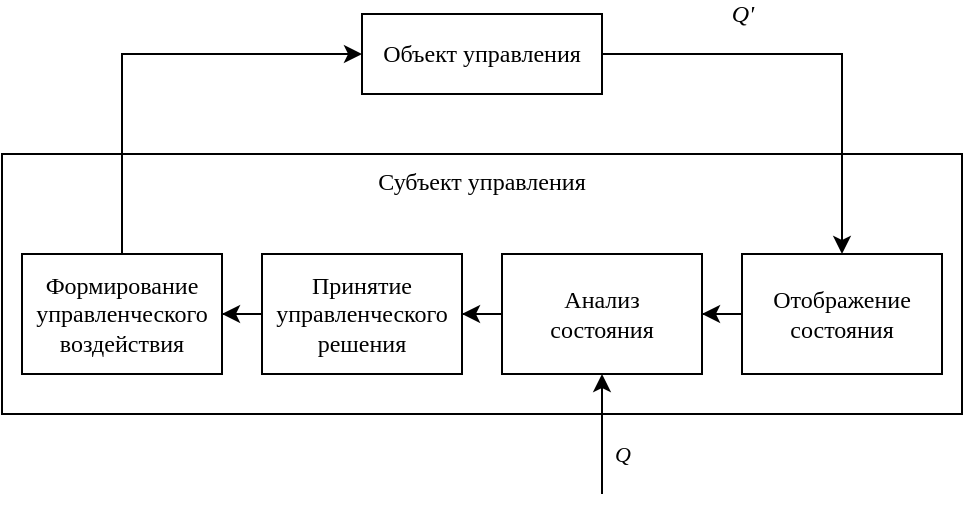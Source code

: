 <mxfile version="10.6.7" type="github"><diagram id="goq1Wn7i9u-ClMM0UV5q" name="Page-1"><mxGraphModel dx="961" dy="522" grid="1" gridSize="10" guides="1" tooltips="1" connect="1" arrows="1" fold="1" page="1" pageScale="1" pageWidth="826" pageHeight="1169" math="0" shadow="0"><root><mxCell id="0"/><mxCell id="1" parent="0"/><mxCell id="xf45S5BW__7qeCc9Ys2x-6" value="Субъект управления" style="rounded=0;whiteSpace=wrap;html=1;fontFamily=Times New Roman;align=center;verticalAlign=top;" vertex="1" parent="1"><mxGeometry x="180" y="150" width="480" height="130" as="geometry"/></mxCell><mxCell id="xf45S5BW__7qeCc9Ys2x-12" value="&lt;i&gt;&amp;nbsp;Q'&amp;nbsp;&lt;/i&gt;" style="edgeStyle=orthogonalEdgeStyle;rounded=0;orthogonalLoop=1;jettySize=auto;html=1;fontFamily=Times New Roman;fontSize=12;" edge="1" parent="1" source="xf45S5BW__7qeCc9Ys2x-1" target="xf45S5BW__7qeCc9Ys2x-2"><mxGeometry x="-0.364" y="20" relative="1" as="geometry"><mxPoint as="offset"/></mxGeometry></mxCell><mxCell id="xf45S5BW__7qeCc9Ys2x-1" value="Объект управления" style="rounded=0;whiteSpace=wrap;html=1;fontFamily=Times New Roman;" vertex="1" parent="1"><mxGeometry x="360" y="80" width="120" height="40" as="geometry"/></mxCell><mxCell id="xf45S5BW__7qeCc9Ys2x-8" style="edgeStyle=orthogonalEdgeStyle;rounded=0;orthogonalLoop=1;jettySize=auto;html=1;fontFamily=Times New Roman;" edge="1" parent="1" source="xf45S5BW__7qeCc9Ys2x-3" target="xf45S5BW__7qeCc9Ys2x-4"><mxGeometry relative="1" as="geometry"/></mxCell><mxCell id="xf45S5BW__7qeCc9Ys2x-3" value="Анализ&lt;br&gt;состояния" style="rounded=0;whiteSpace=wrap;html=1;fontFamily=Times New Roman;" vertex="1" parent="1"><mxGeometry x="430" y="200" width="100" height="60" as="geometry"/></mxCell><mxCell id="xf45S5BW__7qeCc9Ys2x-9" style="edgeStyle=orthogonalEdgeStyle;rounded=0;orthogonalLoop=1;jettySize=auto;html=1;fontFamily=Times New Roman;" edge="1" parent="1" source="xf45S5BW__7qeCc9Ys2x-4" target="xf45S5BW__7qeCc9Ys2x-5"><mxGeometry relative="1" as="geometry"/></mxCell><mxCell id="xf45S5BW__7qeCc9Ys2x-4" value="Принятие&lt;br&gt;управленческого&lt;br&gt;решения&lt;br&gt;" style="rounded=0;whiteSpace=wrap;html=1;fontFamily=Times New Roman;" vertex="1" parent="1"><mxGeometry x="310" y="200" width="100" height="60" as="geometry"/></mxCell><mxCell id="xf45S5BW__7qeCc9Ys2x-13" style="edgeStyle=orthogonalEdgeStyle;rounded=0;orthogonalLoop=1;jettySize=auto;html=1;exitX=0.5;exitY=0;exitDx=0;exitDy=0;entryX=0;entryY=0.5;entryDx=0;entryDy=0;fontFamily=Times New Roman;" edge="1" parent="1" source="xf45S5BW__7qeCc9Ys2x-5" target="xf45S5BW__7qeCc9Ys2x-1"><mxGeometry relative="1" as="geometry"/></mxCell><mxCell id="xf45S5BW__7qeCc9Ys2x-5" value="Формирование&lt;br&gt;управленческого&lt;br&gt;воздействия&lt;br&gt;" style="rounded=0;whiteSpace=wrap;html=1;fontFamily=Times New Roman;" vertex="1" parent="1"><mxGeometry x="190" y="200" width="100" height="60" as="geometry"/></mxCell><mxCell id="xf45S5BW__7qeCc9Ys2x-2" value="Отображение&lt;br&gt;состояния" style="rounded=0;whiteSpace=wrap;html=1;fontFamily=Times New Roman;" vertex="1" parent="1"><mxGeometry x="550" y="200" width="100" height="60" as="geometry"/></mxCell><mxCell id="xf45S5BW__7qeCc9Ys2x-11" style="edgeStyle=orthogonalEdgeStyle;rounded=0;orthogonalLoop=1;jettySize=auto;html=1;fontFamily=Times New Roman;exitX=0;exitY=0.5;exitDx=0;exitDy=0;" edge="1" parent="1" source="xf45S5BW__7qeCc9Ys2x-2" target="xf45S5BW__7qeCc9Ys2x-3"><mxGeometry relative="1" as="geometry"><mxPoint x="520" y="330" as="sourcePoint"/><mxPoint x="420" y="239.724" as="targetPoint"/></mxGeometry></mxCell><mxCell id="xf45S5BW__7qeCc9Ys2x-14" value="Q" style="edgeStyle=orthogonalEdgeStyle;rounded=0;orthogonalLoop=1;jettySize=auto;html=1;fontFamily=Times New Roman;fontStyle=2" edge="1" parent="1" target="xf45S5BW__7qeCc9Ys2x-3"><mxGeometry x="0.01" y="-15" relative="1" as="geometry"><mxPoint x="480" y="320" as="sourcePoint"/><mxPoint x="420" y="239.724" as="targetPoint"/><Array as="points"><mxPoint x="480" y="290"/><mxPoint x="480" y="290"/></Array><mxPoint x="-5" y="10" as="offset"/></mxGeometry></mxCell></root></mxGraphModel></diagram></mxfile>